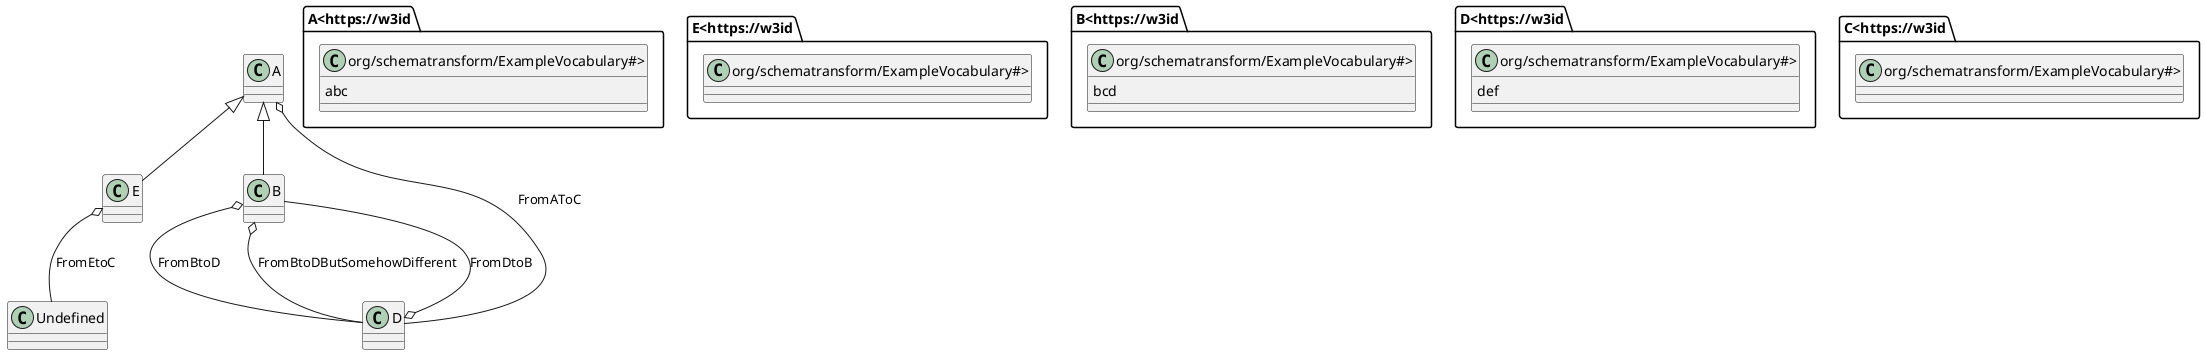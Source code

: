 @startuml

class "A<https://w3id.org/schematransform/ExampleVocabulary#>"{
    abc
}
class "E<https://w3id.org/schematransform/ExampleVocabulary#>"{
}
A <|-- E
class "B<https://w3id.org/schematransform/ExampleVocabulary#>"{
    bcd
}
A <|-- B
class "D<https://w3id.org/schematransform/ExampleVocabulary#>"{
    def
}
class "C<https://w3id.org/schematransform/ExampleVocabulary#>"{
}
D o-- B : FromDtoB
A o-- D : FromAToC
E o-- Undefined : FromEtoC
B o-- D : FromBtoD
B o-- D : FromBtoDButSomehowDifferent
@enduml